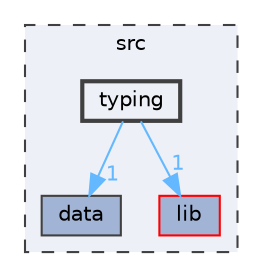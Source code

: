 digraph "C:/Users/igorc/lcom/g2/proj/src/typing"
{
 // LATEX_PDF_SIZE
  bgcolor="transparent";
  edge [fontname=Helvetica,fontsize=10,labelfontname=Helvetica,labelfontsize=10];
  node [fontname=Helvetica,fontsize=10,shape=box,height=0.2,width=0.4];
  compound=true
  subgraph clusterdir_68267d1309a1af8e8297ef4c3efbcdba {
    graph [ bgcolor="#edf0f7", pencolor="grey25", label="src", fontname=Helvetica,fontsize=10 style="filled,dashed", URL="dir_68267d1309a1af8e8297ef4c3efbcdba.html",tooltip=""]
  dir_c1be8d27e7f84178e95f152701110b19 [label="data", fillcolor="#a2b4d6", color="grey25", style="filled", URL="dir_c1be8d27e7f84178e95f152701110b19.html",tooltip=""];
  dir_c85d3e3c5052e9ad9ce18c6863244a25 [label="lib", fillcolor="#a2b4d6", color="red", style="filled", URL="dir_c85d3e3c5052e9ad9ce18c6863244a25.html",tooltip=""];
  dir_33b99858a5d4b0b3804bea2609245520 [label="typing", fillcolor="#edf0f7", color="grey25", style="filled,bold", URL="dir_33b99858a5d4b0b3804bea2609245520.html",tooltip=""];
  }
  dir_33b99858a5d4b0b3804bea2609245520->dir_c1be8d27e7f84178e95f152701110b19 [headlabel="1", labeldistance=1.5 headhref="dir_000010_000000.html" color="steelblue1" fontcolor="steelblue1"];
  dir_33b99858a5d4b0b3804bea2609245520->dir_c85d3e3c5052e9ad9ce18c6863244a25 [headlabel="1", labeldistance=1.5 headhref="dir_000010_000004.html" color="steelblue1" fontcolor="steelblue1"];
}
